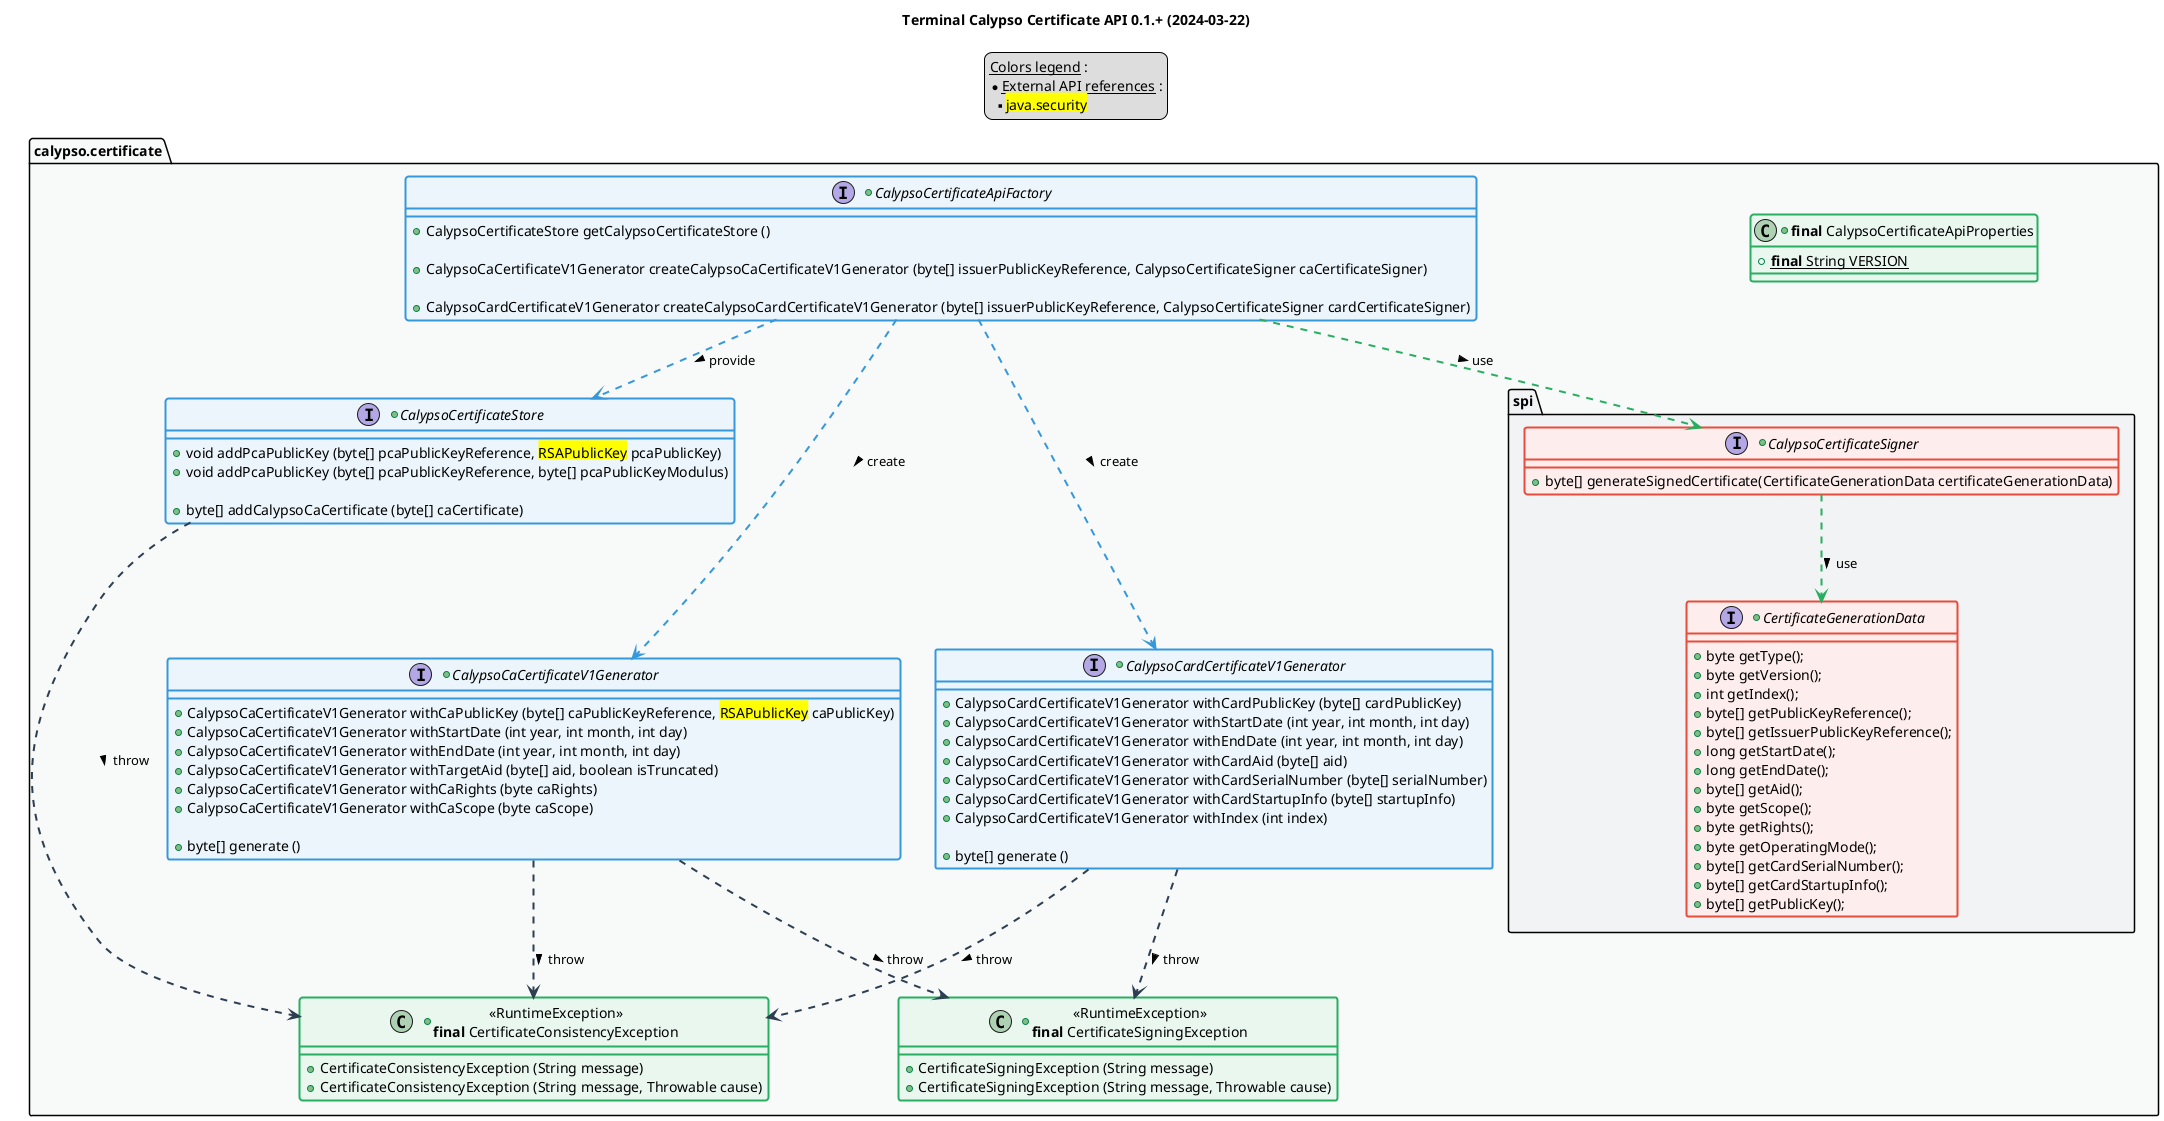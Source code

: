 @startuml
title
    Terminal Calypso Certificate API 0.1.+ (2024-03-22)
end title

' == THEME ==

'Couleurs issues de : https://htmlcolorcodes.com/fr/tableau-de-couleur/tableau-de-couleur-design-plat/
!define C_GREY1 F8F9F9
!define C_GREY2 F2F3F4
!define C_GREY3 E5E7E9
!define C_GREY4 D7DBDD
!define C_GREY5 CACFD2
!define C_GREY6 BDC3C7
!define C_LINK 3498DB
!define C_USE 27AE60
!define C_THROW 2C3E50

' -- Styles that don't work with new version of plantuml --
skinparam stereotypeABorderColor #A9DCDF
skinparam stereotypeIBorderColor #B4A7E5
skinparam stereotypeCBorderColor #ADD1B2
skinparam stereotypeEBorderColor #EB93DF
' -- END --

skinparam ClassBorderThickness 2
skinparam ArrowThickness 2

' Yellow
skinparam ClassBackgroundColor #FEFECE
skinparam ClassBorderColor #D4AC0D
' Red
skinparam ClassBackgroundColor<<red>> #FDEDEC
skinparam ClassBorderColor<<red>> #E74C3C
hide <<red>> stereotype
' Purple
skinparam ClassBackgroundColor<<purple>> #F4ECF7
skinparam ClassBorderColor<<purple>> #8E44AD
hide <<purple>> stereotype
' blue
skinparam ClassBackgroundColor<<blue>> #EBF5FB
skinparam ClassBorderColor<<blue>> #3498DB
hide <<blue>> stereotype
' Green
skinparam ClassBackgroundColor<<green>> #E9F7EF
skinparam ClassBorderColor<<green>> #27AE60
hide <<green>> stereotype
' Grey
skinparam ClassBackgroundColor<<grey>> #EAECEE
skinparam ClassBorderColor<<grey>> #2C3E50
hide <<grey>> stereotype

' == CONTENT ==

legend top
    __Colors legend__ :
    * __External API references__ :
    ** <back:yellow>java.security</back>
end legend

package "calypso.certificate" as api {
    +class "**final** CalypsoCertificateApiProperties" as ApiProperties <<green>> {
        +{static} **final** String VERSION
    }
    +interface CalypsoCertificateApiFactory <<blue>> {
        +CalypsoCertificateStore getCalypsoCertificateStore ()

        +CalypsoCaCertificateV1Generator createCalypsoCaCertificateV1Generator (byte[] issuerPublicKeyReference, CalypsoCertificateSigner caCertificateSigner)

        +CalypsoCardCertificateV1Generator createCalypsoCardCertificateV1Generator (byte[] issuerPublicKeyReference, CalypsoCertificateSigner cardCertificateSigner)
    }
    +interface CalypsoCertificateStore <<blue>> {
        +void addPcaPublicKey (byte[] pcaPublicKeyReference, <back:yellow>RSAPublicKey</back> pcaPublicKey)
        +void addPcaPublicKey (byte[] pcaPublicKeyReference, byte[] pcaPublicKeyModulus)

        +byte[] addCalypsoCaCertificate (byte[] caCertificate)
    }
    package "spi" as spi {
        +interface CalypsoCertificateSigner <<red>> {
            +byte[] generateSignedCertificate(CertificateGenerationData certificateGenerationData)
        }
        +interface CertificateGenerationData <<red>> {
          +byte getType();
          +byte getVersion();
          +int getIndex();
          +byte[] getPublicKeyReference();
          +byte[] getIssuerPublicKeyReference();
          +long getStartDate();
          +long getEndDate();
          +byte[] getAid();
          +byte getScope();
          +byte getRights();
          +byte getOperatingMode();
          +byte[] getCardSerialNumber();
          +byte[] getCardStartupInfo();
          +byte[] getPublicKey();
        }
    }
    +interface CalypsoCaCertificateV1Generator <<blue>> {
        +CalypsoCaCertificateV1Generator withCaPublicKey (byte[] caPublicKeyReference, <back:yellow>RSAPublicKey</back> caPublicKey)
        +CalypsoCaCertificateV1Generator withStartDate (int year, int month, int day)
        +CalypsoCaCertificateV1Generator withEndDate (int year, int month, int day)
        +CalypsoCaCertificateV1Generator withTargetAid (byte[] aid, boolean isTruncated)
        +CalypsoCaCertificateV1Generator withCaRights (byte caRights)
        +CalypsoCaCertificateV1Generator withCaScope (byte caScope)

        +byte[] generate ()
    }
    +interface CalypsoCardCertificateV1Generator <<blue>> {
        +CalypsoCardCertificateV1Generator withCardPublicKey (byte[] cardPublicKey)
        +CalypsoCardCertificateV1Generator withStartDate (int year, int month, int day)
        +CalypsoCardCertificateV1Generator withEndDate (int year, int month, int day)
        +CalypsoCardCertificateV1Generator withCardAid (byte[] aid)
        +CalypsoCardCertificateV1Generator withCardSerialNumber (byte[] serialNumber)
        +CalypsoCardCertificateV1Generator withCardStartupInfo (byte[] startupInfo)
        +CalypsoCardCertificateV1Generator withIndex (int index)

        +byte[] generate ()
    }
    +class "<<RuntimeException>>\n**final** CertificateSigningException" as CertificateSigningException <<green>> {
        +CertificateSigningException (String message)
        +CertificateSigningException (String message, Throwable cause)
    }
    +class "<<RuntimeException>>\n**final** CertificateConsistencyException" as CertificateConsistencyException <<green>> {
        +CertificateConsistencyException (String message)
        +CertificateConsistencyException (String message, Throwable cause)
    }
}

' Associations

CalypsoCertificateApiFactory ..> CalypsoCertificateStore #C_LINK : provide >
CalypsoCertificateApiFactory ...> CalypsoCaCertificateV1Generator #C_LINK : create >
CalypsoCertificateApiFactory ...> CalypsoCardCertificateV1Generator #C_LINK : create >
CalypsoCertificateApiFactory ..> CalypsoCertificateSigner #C_USE : use >
CalypsoCertificateSigner ..> CertificateGenerationData #C_USE : use >

CalypsoCaCertificateV1Generator ..> CertificateSigningException #C_THROW : throw >
CalypsoCaCertificateV1Generator ..> CertificateConsistencyException #C_THROW : throw >

CalypsoCardCertificateV1Generator ..> CertificateSigningException #C_THROW : throw >
CalypsoCardCertificateV1Generator ..> CertificateConsistencyException #C_THROW : throw >

CalypsoCertificateStore ...> CertificateConsistencyException #C_THROW : throw >

' == LAYOUT ==

'CalypsoCaCertificateV1 -[hidden]- CertificateConsistencyException
'CertificateConsistencyException -[hidden]right- CertificateSigningException
'CalypsoCertificateApiFactory -[hidden]- CalypsoCaCertificateV1Generator
'CalypsoCertificateApiFactory -[hidden]- CalypsoCardCertificateV1Generator

' == STYLE ==

package api #C_GREY1 {}
package api.spi #C_GREY2 {}

@enduml